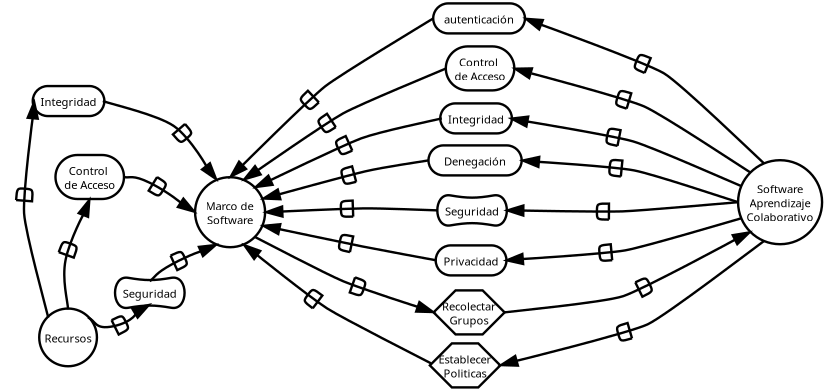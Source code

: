 <?xml version="1.0" encoding="UTF-8"?>
<dia:diagram xmlns:dia="http://www.lysator.liu.se/~alla/dia/">
  <dia:layer name="Fondo" visible="true">
    <dia:object type="Istar - actor" version="0" id="O0">
      <dia:attribute name="obj_pos">
        <dia:point val="9.8,7.45"/>
      </dia:attribute>
      <dia:attribute name="obj_bb">
        <dia:rectangle val="9.74,7.39;13.36,11.01"/>
      </dia:attribute>
      <dia:attribute name="elem_corner">
        <dia:point val="9.8,7.45"/>
      </dia:attribute>
      <dia:attribute name="elem_width">
        <dia:real val="3.5"/>
      </dia:attribute>
      <dia:attribute name="elem_height">
        <dia:real val="3.5"/>
      </dia:attribute>
      <dia:attribute name="type">
        <dia:enum val="0"/>
      </dia:attribute>
      <dia:attribute name="text">
        <dia:composite type="text">
          <dia:attribute name="string">
            <dia:string>#Marco de
Software#</dia:string>
          </dia:attribute>
          <dia:attribute name="font">
            <dia:font family="sans" style="0" name="Helvetica"/>
          </dia:attribute>
          <dia:attribute name="height">
            <dia:real val="0.7"/>
          </dia:attribute>
          <dia:attribute name="pos">
            <dia:point val="11.55,8.975"/>
          </dia:attribute>
          <dia:attribute name="color">
            <dia:color val="#000000"/>
          </dia:attribute>
          <dia:attribute name="alignment">
            <dia:enum val="1"/>
          </dia:attribute>
        </dia:composite>
      </dia:attribute>
    </dia:object>
    <dia:object type="Istar - actor" version="0" id="O1">
      <dia:attribute name="obj_pos">
        <dia:point val="36.95,6.6"/>
      </dia:attribute>
      <dia:attribute name="obj_bb">
        <dia:rectangle val="36.89,6.54;41.21,10.86"/>
      </dia:attribute>
      <dia:attribute name="elem_corner">
        <dia:point val="36.95,6.6"/>
      </dia:attribute>
      <dia:attribute name="elem_width">
        <dia:real val="4.2"/>
      </dia:attribute>
      <dia:attribute name="elem_height">
        <dia:real val="4.2"/>
      </dia:attribute>
      <dia:attribute name="type">
        <dia:enum val="0"/>
      </dia:attribute>
      <dia:attribute name="text">
        <dia:composite type="text">
          <dia:attribute name="string">
            <dia:string>#Software
Aprendizaje
Colaborativo#</dia:string>
          </dia:attribute>
          <dia:attribute name="font">
            <dia:font family="sans" style="0" name="Helvetica"/>
          </dia:attribute>
          <dia:attribute name="height">
            <dia:real val="0.7"/>
          </dia:attribute>
          <dia:attribute name="pos">
            <dia:point val="39.05,8.125"/>
          </dia:attribute>
          <dia:attribute name="color">
            <dia:color val="#000000"/>
          </dia:attribute>
          <dia:attribute name="alignment">
            <dia:enum val="1"/>
          </dia:attribute>
        </dia:composite>
      </dia:attribute>
    </dia:object>
    <dia:object type="Istar - goal" version="0" id="O2">
      <dia:attribute name="obj_pos">
        <dia:point val="21.706,-1.24"/>
      </dia:attribute>
      <dia:attribute name="obj_bb">
        <dia:rectangle val="21.586,-1.36;26.414,0.38"/>
      </dia:attribute>
      <dia:attribute name="elem_corner">
        <dia:point val="21.706,-1.24"/>
      </dia:attribute>
      <dia:attribute name="elem_width">
        <dia:real val="4.588"/>
      </dia:attribute>
      <dia:attribute name="elem_height">
        <dia:real val="1.5"/>
      </dia:attribute>
      <dia:attribute name="type">
        <dia:enum val="1"/>
      </dia:attribute>
      <dia:attribute name="text">
        <dia:composite type="text">
          <dia:attribute name="string">
            <dia:string>#autenticación#</dia:string>
          </dia:attribute>
          <dia:attribute name="font">
            <dia:font family="sans" style="0" name="Helvetica"/>
          </dia:attribute>
          <dia:attribute name="height">
            <dia:real val="0.7"/>
          </dia:attribute>
          <dia:attribute name="pos">
            <dia:point val="24,-0.365"/>
          </dia:attribute>
          <dia:attribute name="color">
            <dia:color val="#000000"/>
          </dia:attribute>
          <dia:attribute name="alignment">
            <dia:enum val="1"/>
          </dia:attribute>
        </dia:composite>
      </dia:attribute>
    </dia:object>
    <dia:object type="Istar - goal" version="0" id="O3">
      <dia:attribute name="obj_pos">
        <dia:point val="22.352,0.91"/>
      </dia:attribute>
      <dia:attribute name="obj_bb">
        <dia:rectangle val="22.233,0.79;25.867,3.23"/>
      </dia:attribute>
      <dia:attribute name="elem_corner">
        <dia:point val="22.352,0.91"/>
      </dia:attribute>
      <dia:attribute name="elem_width">
        <dia:real val="3.395"/>
      </dia:attribute>
      <dia:attribute name="elem_height">
        <dia:real val="2.2"/>
      </dia:attribute>
      <dia:attribute name="type">
        <dia:enum val="1"/>
      </dia:attribute>
      <dia:attribute name="text">
        <dia:composite type="text">
          <dia:attribute name="string">
            <dia:string>#Control 
de Acceso#</dia:string>
          </dia:attribute>
          <dia:attribute name="font">
            <dia:font family="sans" style="0" name="Helvetica"/>
          </dia:attribute>
          <dia:attribute name="height">
            <dia:real val="0.7"/>
          </dia:attribute>
          <dia:attribute name="pos">
            <dia:point val="24.05,1.785"/>
          </dia:attribute>
          <dia:attribute name="color">
            <dia:color val="#000000"/>
          </dia:attribute>
          <dia:attribute name="alignment">
            <dia:enum val="1"/>
          </dia:attribute>
        </dia:composite>
      </dia:attribute>
    </dia:object>
    <dia:object type="Istar - goal" version="0" id="O4">
      <dia:attribute name="obj_pos">
        <dia:point val="22.136,3.76"/>
      </dia:attribute>
      <dia:attribute name="obj_bb">
        <dia:rectangle val="22.016,3.64;25.684,5.38"/>
      </dia:attribute>
      <dia:attribute name="elem_corner">
        <dia:point val="22.136,3.76"/>
      </dia:attribute>
      <dia:attribute name="elem_width">
        <dia:real val="3.428"/>
      </dia:attribute>
      <dia:attribute name="elem_height">
        <dia:real val="1.5"/>
      </dia:attribute>
      <dia:attribute name="type">
        <dia:enum val="1"/>
      </dia:attribute>
      <dia:attribute name="text">
        <dia:composite type="text">
          <dia:attribute name="string">
            <dia:string>#Integridad#</dia:string>
          </dia:attribute>
          <dia:attribute name="font">
            <dia:font family="sans" style="0" name="Helvetica"/>
          </dia:attribute>
          <dia:attribute name="height">
            <dia:real val="0.7"/>
          </dia:attribute>
          <dia:attribute name="pos">
            <dia:point val="23.85,4.635"/>
          </dia:attribute>
          <dia:attribute name="color">
            <dia:color val="#000000"/>
          </dia:attribute>
          <dia:attribute name="alignment">
            <dia:enum val="1"/>
          </dia:attribute>
        </dia:composite>
      </dia:attribute>
    </dia:object>
    <dia:object type="Istar - goal" version="0" id="O5">
      <dia:attribute name="obj_pos">
        <dia:point val="21.471,5.86"/>
      </dia:attribute>
      <dia:attribute name="obj_bb">
        <dia:rectangle val="21.351,5.74;26.249,7.48"/>
      </dia:attribute>
      <dia:attribute name="elem_corner">
        <dia:point val="21.471,5.86"/>
      </dia:attribute>
      <dia:attribute name="elem_width">
        <dia:real val="4.658"/>
      </dia:attribute>
      <dia:attribute name="elem_height">
        <dia:real val="1.5"/>
      </dia:attribute>
      <dia:attribute name="type">
        <dia:enum val="1"/>
      </dia:attribute>
      <dia:attribute name="text">
        <dia:composite type="text">
          <dia:attribute name="string">
            <dia:string>#Denegación#</dia:string>
          </dia:attribute>
          <dia:attribute name="font">
            <dia:font family="sans" style="0" name="Helvetica"/>
          </dia:attribute>
          <dia:attribute name="height">
            <dia:real val="0.7"/>
          </dia:attribute>
          <dia:attribute name="pos">
            <dia:point val="23.8,6.735"/>
          </dia:attribute>
          <dia:attribute name="color">
            <dia:color val="#000000"/>
          </dia:attribute>
          <dia:attribute name="alignment">
            <dia:enum val="1"/>
          </dia:attribute>
        </dia:composite>
      </dia:attribute>
    </dia:object>
    <dia:object type="Istar - goal" version="0" id="O6">
      <dia:attribute name="obj_pos">
        <dia:point val="21.875,10.86"/>
      </dia:attribute>
      <dia:attribute name="obj_bb">
        <dia:rectangle val="21.755,10.74;25.445,12.48"/>
      </dia:attribute>
      <dia:attribute name="elem_corner">
        <dia:point val="21.875,10.86"/>
      </dia:attribute>
      <dia:attribute name="elem_width">
        <dia:real val="3.45"/>
      </dia:attribute>
      <dia:attribute name="elem_height">
        <dia:real val="1.5"/>
      </dia:attribute>
      <dia:attribute name="type">
        <dia:enum val="1"/>
      </dia:attribute>
      <dia:attribute name="text">
        <dia:composite type="text">
          <dia:attribute name="string">
            <dia:string>#Privacidad#</dia:string>
          </dia:attribute>
          <dia:attribute name="font">
            <dia:font family="sans" style="0" name="Helvetica"/>
          </dia:attribute>
          <dia:attribute name="height">
            <dia:real val="0.7"/>
          </dia:attribute>
          <dia:attribute name="pos">
            <dia:point val="23.6,11.735"/>
          </dia:attribute>
          <dia:attribute name="color">
            <dia:color val="#000000"/>
          </dia:attribute>
          <dia:attribute name="alignment">
            <dia:enum val="1"/>
          </dia:attribute>
        </dia:composite>
      </dia:attribute>
    </dia:object>
    <dia:object type="Istar - goal" version="0" id="O7">
      <dia:attribute name="obj_pos">
        <dia:point val="21.949,8.36"/>
      </dia:attribute>
      <dia:attribute name="obj_bb">
        <dia:rectangle val="21.829,8.24;25.471,9.98"/>
      </dia:attribute>
      <dia:attribute name="elem_corner">
        <dia:point val="21.949,8.36"/>
      </dia:attribute>
      <dia:attribute name="elem_width">
        <dia:real val="3.402"/>
      </dia:attribute>
      <dia:attribute name="elem_height">
        <dia:real val="1.5"/>
      </dia:attribute>
      <dia:attribute name="type">
        <dia:enum val="0"/>
      </dia:attribute>
      <dia:attribute name="text">
        <dia:composite type="text">
          <dia:attribute name="string">
            <dia:string>#Seguridad#</dia:string>
          </dia:attribute>
          <dia:attribute name="font">
            <dia:font family="sans" style="0" name="Helvetica"/>
          </dia:attribute>
          <dia:attribute name="height">
            <dia:real val="0.7"/>
          </dia:attribute>
          <dia:attribute name="pos">
            <dia:point val="23.65,9.235"/>
          </dia:attribute>
          <dia:attribute name="color">
            <dia:color val="#000000"/>
          </dia:attribute>
          <dia:attribute name="alignment">
            <dia:enum val="1"/>
          </dia:attribute>
        </dia:composite>
      </dia:attribute>
    </dia:object>
    <dia:object type="Istar - other" version="0" id="O8">
      <dia:attribute name="obj_pos">
        <dia:point val="21.75,13.11"/>
      </dia:attribute>
      <dia:attribute name="obj_bb">
        <dia:rectangle val="21.69,13.05;25.31,15.37"/>
      </dia:attribute>
      <dia:attribute name="elem_corner">
        <dia:point val="21.75,13.11"/>
      </dia:attribute>
      <dia:attribute name="elem_width">
        <dia:real val="3.5"/>
      </dia:attribute>
      <dia:attribute name="elem_height">
        <dia:real val="2.2"/>
      </dia:attribute>
      <dia:attribute name="type">
        <dia:enum val="1"/>
      </dia:attribute>
      <dia:attribute name="text">
        <dia:composite type="text">
          <dia:attribute name="string">
            <dia:string>#Recolectar
Grupos#</dia:string>
          </dia:attribute>
          <dia:attribute name="font">
            <dia:font family="sans" style="0" name="Helvetica"/>
          </dia:attribute>
          <dia:attribute name="height">
            <dia:real val="0.7"/>
          </dia:attribute>
          <dia:attribute name="pos">
            <dia:point val="23.5,13.985"/>
          </dia:attribute>
          <dia:attribute name="color">
            <dia:color val="#000000"/>
          </dia:attribute>
          <dia:attribute name="alignment">
            <dia:enum val="1"/>
          </dia:attribute>
        </dia:composite>
      </dia:attribute>
      <dia:attribute name="cpl_north">
        <dia:int val="3"/>
      </dia:attribute>
      <dia:attribute name="cpl_west">
        <dia:int val="1"/>
      </dia:attribute>
      <dia:attribute name="cpl_south">
        <dia:int val="3"/>
      </dia:attribute>
      <dia:attribute name="cpl_east">
        <dia:int val="1"/>
      </dia:attribute>
    </dia:object>
    <dia:object type="Istar - other" version="0" id="O9">
      <dia:attribute name="obj_pos">
        <dia:point val="21.556,15.76"/>
      </dia:attribute>
      <dia:attribute name="obj_bb">
        <dia:rectangle val="21.496,15.7;25.104,18.02"/>
      </dia:attribute>
      <dia:attribute name="elem_corner">
        <dia:point val="21.556,15.76"/>
      </dia:attribute>
      <dia:attribute name="elem_width">
        <dia:real val="3.487"/>
      </dia:attribute>
      <dia:attribute name="elem_height">
        <dia:real val="2.2"/>
      </dia:attribute>
      <dia:attribute name="type">
        <dia:enum val="1"/>
      </dia:attribute>
      <dia:attribute name="text">
        <dia:composite type="text">
          <dia:attribute name="string">
            <dia:string>#Establecer
Politicas#</dia:string>
          </dia:attribute>
          <dia:attribute name="font">
            <dia:font family="sans" style="0" name="Helvetica"/>
          </dia:attribute>
          <dia:attribute name="height">
            <dia:real val="0.7"/>
          </dia:attribute>
          <dia:attribute name="pos">
            <dia:point val="23.3,16.635"/>
          </dia:attribute>
          <dia:attribute name="color">
            <dia:color val="#000000"/>
          </dia:attribute>
          <dia:attribute name="alignment">
            <dia:enum val="1"/>
          </dia:attribute>
        </dia:composite>
      </dia:attribute>
      <dia:attribute name="cpl_north">
        <dia:int val="3"/>
      </dia:attribute>
      <dia:attribute name="cpl_west">
        <dia:int val="1"/>
      </dia:attribute>
      <dia:attribute name="cpl_south">
        <dia:int val="3"/>
      </dia:attribute>
      <dia:attribute name="cpl_east">
        <dia:int val="1"/>
      </dia:attribute>
    </dia:object>
    <dia:object type="Istar - link" version="0" id="O10">
      <dia:attribute name="obj_pos">
        <dia:point val="38.246,6.76"/>
      </dia:attribute>
      <dia:attribute name="obj_bb">
        <dia:rectangle val="26.035,-0.863;38.329,6.842"/>
      </dia:attribute>
      <dia:attribute name="conn_endpoints">
        <dia:point val="38.246,6.76"/>
        <dia:point val="26.294,-0.49"/>
      </dia:attribute>
      <dia:attribute name="type">
        <dia:enum val="3"/>
      </dia:attribute>
      <dia:attribute name="pm">
        <dia:point val="33.25,2.26"/>
      </dia:attribute>
      <dia:connections>
        <dia:connection handle="0" to="O1" connection="5"/>
        <dia:connection handle="1" to="O2" connection="1"/>
      </dia:connections>
    </dia:object>
    <dia:object type="Istar - link" version="0" id="O11">
      <dia:attribute name="obj_pos">
        <dia:point val="37.565,7.215"/>
      </dia:attribute>
      <dia:attribute name="obj_bb">
        <dia:rectangle val="25.531,1.62;37.644,7.294"/>
      </dia:attribute>
      <dia:attribute name="conn_endpoints">
        <dia:point val="37.565,7.215"/>
        <dia:point val="25.747,2.01"/>
      </dia:attribute>
      <dia:attribute name="type">
        <dia:enum val="3"/>
      </dia:attribute>
      <dia:attribute name="pm">
        <dia:point val="32.25,3.91"/>
      </dia:attribute>
      <dia:connections>
        <dia:connection handle="0" to="O1" connection="6"/>
        <dia:connection handle="1" to="O3" connection="1"/>
      </dia:connections>
    </dia:object>
    <dia:object type="Istar - link" version="0" id="O12">
      <dia:attribute name="obj_pos">
        <dia:point val="37.11,7.896"/>
      </dia:attribute>
      <dia:attribute name="obj_bb">
        <dia:rectangle val="25.394,4.109;37.184,7.971"/>
      </dia:attribute>
      <dia:attribute name="conn_endpoints">
        <dia:point val="37.11,7.896"/>
        <dia:point val="25.564,4.51"/>
      </dia:attribute>
      <dia:attribute name="type">
        <dia:enum val="3"/>
      </dia:attribute>
      <dia:attribute name="pm">
        <dia:point val="31.7,5.66"/>
      </dia:attribute>
      <dia:connections>
        <dia:connection handle="0" to="O1" connection="7"/>
        <dia:connection handle="1" to="O4" connection="1"/>
      </dia:connections>
    </dia:object>
    <dia:object type="Istar - link" version="0" id="O13">
      <dia:attribute name="obj_pos">
        <dia:point val="36.95,8.7"/>
      </dia:attribute>
      <dia:attribute name="obj_bb">
        <dia:rectangle val="25.994,6.058;37.02,8.77"/>
      </dia:attribute>
      <dia:attribute name="conn_endpoints">
        <dia:point val="36.95,8.7"/>
        <dia:point val="26.129,6.61"/>
      </dia:attribute>
      <dia:attribute name="type">
        <dia:enum val="3"/>
      </dia:attribute>
      <dia:attribute name="pm">
        <dia:point val="31.75,7.11"/>
      </dia:attribute>
      <dia:connections>
        <dia:connection handle="0" to="O1" connection="8"/>
        <dia:connection handle="1" to="O5" connection="1"/>
      </dia:connections>
    </dia:object>
    <dia:object type="Istar - link" version="0" id="O14">
      <dia:attribute name="obj_pos">
        <dia:point val="36.95,8.7"/>
      </dia:attribute>
      <dia:attribute name="obj_bb">
        <dia:rectangle val="25.277,8.268;37.012,10.835"/>
      </dia:attribute>
      <dia:attribute name="conn_endpoints">
        <dia:point val="36.95,8.7"/>
        <dia:point val="25.351,9.11"/>
      </dia:attribute>
      <dia:attribute name="type">
        <dia:enum val="3"/>
      </dia:attribute>
      <dia:attribute name="pm">
        <dia:point val="31.15,9.16"/>
      </dia:attribute>
      <dia:connections>
        <dia:connection handle="0" to="O1" connection="8"/>
        <dia:connection handle="1" to="O7" connection="1"/>
      </dia:connections>
    </dia:object>
    <dia:object type="Istar - link" version="0" id="O15">
      <dia:attribute name="obj_pos">
        <dia:point val="37.11,9.504"/>
      </dia:attribute>
      <dia:attribute name="obj_bb">
        <dia:rectangle val="25.196,9.434;37.179,13.057"/>
      </dia:attribute>
      <dia:attribute name="conn_endpoints">
        <dia:point val="37.11,9.504"/>
        <dia:point val="25.325,11.61"/>
      </dia:attribute>
      <dia:attribute name="type">
        <dia:enum val="3"/>
      </dia:attribute>
      <dia:attribute name="pm">
        <dia:point val="31.3,11.11"/>
      </dia:attribute>
      <dia:connections>
        <dia:connection handle="0" to="O1" connection="9"/>
        <dia:connection handle="1" to="O6" connection="1"/>
      </dia:connections>
    </dia:object>
    <dia:object type="Istar - link" version="0" id="O16">
      <dia:attribute name="obj_pos">
        <dia:point val="38.246,10.64"/>
      </dia:attribute>
      <dia:attribute name="obj_bb">
        <dia:rectangle val="24.819,10.56;38.326,17.508"/>
      </dia:attribute>
      <dia:attribute name="conn_endpoints">
        <dia:point val="38.246,10.64"/>
        <dia:point val="25.044,16.86"/>
      </dia:attribute>
      <dia:attribute name="type">
        <dia:enum val="3"/>
      </dia:attribute>
      <dia:attribute name="pm">
        <dia:point val="32.422,14.81"/>
      </dia:attribute>
      <dia:connections>
        <dia:connection handle="0" to="O1" connection="11"/>
        <dia:connection handle="1" to="O9" connection="7"/>
      </dia:connections>
    </dia:object>
    <dia:object type="Istar - link" version="0" id="O17">
      <dia:attribute name="obj_pos">
        <dia:point val="21.706,-0.49"/>
      </dia:attribute>
      <dia:attribute name="obj_bb">
        <dia:rectangle val="11.256,-0.574;21.791,7.802"/>
      </dia:attribute>
      <dia:attribute name="conn_endpoints">
        <dia:point val="21.706,-0.49"/>
        <dia:point val="11.55,7.45"/>
      </dia:attribute>
      <dia:attribute name="type">
        <dia:enum val="3"/>
      </dia:attribute>
      <dia:attribute name="pm">
        <dia:point val="16.3,2.91"/>
      </dia:attribute>
      <dia:connections>
        <dia:connection handle="0" to="O2" connection="0"/>
        <dia:connection handle="1" to="O0" connection="4"/>
      </dia:connections>
    </dia:object>
    <dia:object type="Istar - link" version="0" id="O18">
      <dia:attribute name="obj_pos">
        <dia:point val="22.352,2.01"/>
      </dia:attribute>
      <dia:attribute name="obj_bb">
        <dia:rectangle val="11.974,1.929;22.434,7.963"/>
      </dia:attribute>
      <dia:attribute name="conn_endpoints">
        <dia:point val="22.352,2.01"/>
        <dia:point val="12.22,7.583"/>
      </dia:attribute>
      <dia:attribute name="type">
        <dia:enum val="3"/>
      </dia:attribute>
      <dia:attribute name="pm">
        <dia:point val="17.2,4.26"/>
      </dia:attribute>
      <dia:connections>
        <dia:connection handle="0" to="O3" connection="0"/>
        <dia:connection handle="1" to="O0" connection="3"/>
      </dia:connections>
    </dia:object>
    <dia:object type="Istar - link" version="0" id="O19">
      <dia:attribute name="obj_pos">
        <dia:point val="22.136,4.51"/>
      </dia:attribute>
      <dia:attribute name="obj_bb">
        <dia:rectangle val="12.593,4.433;22.213,8.367"/>
      </dia:attribute>
      <dia:attribute name="conn_endpoints">
        <dia:point val="22.136,4.51"/>
        <dia:point val="12.787,7.963"/>
      </dia:attribute>
      <dia:attribute name="type">
        <dia:enum val="3"/>
      </dia:attribute>
      <dia:attribute name="pm">
        <dia:point val="18.1,5.51"/>
      </dia:attribute>
      <dia:connections>
        <dia:connection handle="0" to="O4" connection="0"/>
        <dia:connection handle="1" to="O0" connection="2"/>
      </dia:connections>
    </dia:object>
    <dia:object type="Istar - link" version="0" id="O20">
      <dia:attribute name="obj_pos">
        <dia:point val="21.471,6.61"/>
      </dia:attribute>
      <dia:attribute name="obj_bb">
        <dia:rectangle val="13.018,6.538;21.543,9.52"/>
      </dia:attribute>
      <dia:attribute name="conn_endpoints">
        <dia:point val="21.471,6.61"/>
        <dia:point val="13.167,8.53"/>
      </dia:attribute>
      <dia:attribute name="type">
        <dia:enum val="3"/>
      </dia:attribute>
      <dia:attribute name="pm">
        <dia:point val="18.3,7.16"/>
      </dia:attribute>
      <dia:connections>
        <dia:connection handle="0" to="O5" connection="0"/>
        <dia:connection handle="1" to="O0" connection="1"/>
      </dia:connections>
    </dia:object>
    <dia:object type="Istar - link" version="0" id="O21">
      <dia:attribute name="obj_pos">
        <dia:point val="21.949,9.11"/>
      </dia:attribute>
      <dia:attribute name="obj_bb">
        <dia:rectangle val="13.236,8.141;22.009,10.804"/>
      </dia:attribute>
      <dia:attribute name="conn_endpoints">
        <dia:point val="21.949,9.11"/>
        <dia:point val="13.3,9.2"/>
      </dia:attribute>
      <dia:attribute name="type">
        <dia:enum val="3"/>
      </dia:attribute>
      <dia:attribute name="pm">
        <dia:point val="18.2,9.01"/>
      </dia:attribute>
      <dia:connections>
        <dia:connection handle="0" to="O7" connection="0"/>
        <dia:connection handle="1" to="O0" connection="0"/>
      </dia:connections>
    </dia:object>
    <dia:object type="Istar - link" version="0" id="O22">
      <dia:attribute name="obj_pos">
        <dia:point val="21.875,11.61"/>
      </dia:attribute>
      <dia:attribute name="obj_bb">
        <dia:rectangle val="13.03,9.466;21.946,12.074"/>
      </dia:attribute>
      <dia:attribute name="conn_endpoints">
        <dia:point val="21.875,11.61"/>
        <dia:point val="13.167,9.87"/>
      </dia:attribute>
      <dia:attribute name="type">
        <dia:enum val="3"/>
      </dia:attribute>
      <dia:attribute name="pm">
        <dia:point val="18.15,10.91"/>
      </dia:attribute>
      <dia:connections>
        <dia:connection handle="0" to="O6" connection="0"/>
        <dia:connection handle="1" to="O0" connection="15"/>
      </dia:connections>
    </dia:object>
    <dia:object type="Istar - link" version="0" id="O23">
      <dia:attribute name="obj_pos">
        <dia:point val="21.6,16.76"/>
      </dia:attribute>
      <dia:attribute name="obj_bb">
        <dia:rectangle val="11.955,10.447;21.683,16.843"/>
      </dia:attribute>
      <dia:attribute name="conn_endpoints">
        <dia:point val="21.6,16.76"/>
        <dia:point val="12.22,10.817"/>
      </dia:attribute>
      <dia:attribute name="type">
        <dia:enum val="3"/>
      </dia:attribute>
      <dia:attribute name="pm">
        <dia:point val="16.4,14.01"/>
      </dia:attribute>
      <dia:connections>
        <dia:connection handle="1" to="O0" connection="13"/>
      </dia:connections>
    </dia:object>
    <dia:object type="Istar - actor" version="0" id="O24">
      <dia:attribute name="obj_pos">
        <dia:point val="2.049,14.059"/>
      </dia:attribute>
      <dia:attribute name="obj_bb">
        <dia:rectangle val="1.989,13.999;4.911,16.921"/>
      </dia:attribute>
      <dia:attribute name="elem_corner">
        <dia:point val="2.049,14.059"/>
      </dia:attribute>
      <dia:attribute name="elem_width">
        <dia:real val="2.802"/>
      </dia:attribute>
      <dia:attribute name="elem_height">
        <dia:real val="2.802"/>
      </dia:attribute>
      <dia:attribute name="type">
        <dia:enum val="0"/>
      </dia:attribute>
      <dia:attribute name="text">
        <dia:composite type="text">
          <dia:attribute name="string">
            <dia:string>#Recursos#</dia:string>
          </dia:attribute>
          <dia:attribute name="font">
            <dia:font family="sans" style="0" name="Helvetica"/>
          </dia:attribute>
          <dia:attribute name="height">
            <dia:real val="0.7"/>
          </dia:attribute>
          <dia:attribute name="pos">
            <dia:point val="3.45,15.585"/>
          </dia:attribute>
          <dia:attribute name="color">
            <dia:color val="#000000"/>
          </dia:attribute>
          <dia:attribute name="alignment">
            <dia:enum val="1"/>
          </dia:attribute>
        </dia:composite>
      </dia:attribute>
    </dia:object>
    <dia:object type="Istar - goal" version="0" id="O25">
      <dia:attribute name="obj_pos">
        <dia:point val="2.835,6.34"/>
      </dia:attribute>
      <dia:attribute name="obj_bb">
        <dia:rectangle val="2.715,6.22;6.35,8.66"/>
      </dia:attribute>
      <dia:attribute name="elem_corner">
        <dia:point val="2.835,6.34"/>
      </dia:attribute>
      <dia:attribute name="elem_width">
        <dia:real val="3.395"/>
      </dia:attribute>
      <dia:attribute name="elem_height">
        <dia:real val="2.2"/>
      </dia:attribute>
      <dia:attribute name="type">
        <dia:enum val="1"/>
      </dia:attribute>
      <dia:attribute name="text">
        <dia:composite type="text">
          <dia:attribute name="string">
            <dia:string>#Control 
de Acceso#</dia:string>
          </dia:attribute>
          <dia:attribute name="font">
            <dia:font family="sans" style="0" name="Helvetica"/>
          </dia:attribute>
          <dia:attribute name="height">
            <dia:real val="0.7"/>
          </dia:attribute>
          <dia:attribute name="pos">
            <dia:point val="4.532,7.215"/>
          </dia:attribute>
          <dia:attribute name="color">
            <dia:color val="#000000"/>
          </dia:attribute>
          <dia:attribute name="alignment">
            <dia:enum val="1"/>
          </dia:attribute>
        </dia:composite>
      </dia:attribute>
    </dia:object>
    <dia:object type="Istar - link" version="0" id="O26">
      <dia:attribute name="obj_pos">
        <dia:point val="3.45,14.059"/>
      </dia:attribute>
      <dia:attribute name="obj_bb">
        <dia:rectangle val="2.365,8.404;4.937,14.129"/>
      </dia:attribute>
      <dia:attribute name="conn_endpoints">
        <dia:point val="3.45,14.059"/>
        <dia:point val="4.532,8.54"/>
      </dia:attribute>
      <dia:attribute name="type">
        <dia:enum val="3"/>
      </dia:attribute>
      <dia:attribute name="pm">
        <dia:point val="3.325,11.585"/>
      </dia:attribute>
      <dia:connections>
        <dia:connection handle="0" to="O24" connection="4"/>
        <dia:connection handle="1" to="O25" connection="6"/>
      </dia:connections>
    </dia:object>
    <dia:object type="Istar - link" version="0" id="O27">
      <dia:attribute name="obj_pos">
        <dia:point val="6.23,7.44"/>
      </dia:attribute>
      <dia:attribute name="obj_bb">
        <dia:rectangle val="6.15,7.201;10.031,9.585"/>
      </dia:attribute>
      <dia:attribute name="conn_endpoints">
        <dia:point val="6.23,7.44"/>
        <dia:point val="9.8,9.2"/>
      </dia:attribute>
      <dia:attribute name="type">
        <dia:enum val="3"/>
      </dia:attribute>
      <dia:attribute name="pm">
        <dia:point val="7.55,7.737"/>
      </dia:attribute>
      <dia:connections>
        <dia:connection handle="0" to="O25" connection="1"/>
        <dia:connection handle="1" to="O0" connection="8"/>
      </dia:connections>
    </dia:object>
    <dia:object type="Istar - goal" version="0" id="O28">
      <dia:attribute name="obj_pos">
        <dia:point val="5.835,12.48"/>
      </dia:attribute>
      <dia:attribute name="obj_bb">
        <dia:rectangle val="5.715,12.36;9.357,14.1"/>
      </dia:attribute>
      <dia:attribute name="elem_corner">
        <dia:point val="5.835,12.48"/>
      </dia:attribute>
      <dia:attribute name="elem_width">
        <dia:real val="3.402"/>
      </dia:attribute>
      <dia:attribute name="elem_height">
        <dia:real val="1.5"/>
      </dia:attribute>
      <dia:attribute name="type">
        <dia:enum val="0"/>
      </dia:attribute>
      <dia:attribute name="text">
        <dia:composite type="text">
          <dia:attribute name="string">
            <dia:string>#Seguridad#</dia:string>
          </dia:attribute>
          <dia:attribute name="font">
            <dia:font family="sans" style="0" name="Helvetica"/>
          </dia:attribute>
          <dia:attribute name="height">
            <dia:real val="0.7"/>
          </dia:attribute>
          <dia:attribute name="pos">
            <dia:point val="7.536,13.355"/>
          </dia:attribute>
          <dia:attribute name="color">
            <dia:color val="#000000"/>
          </dia:attribute>
          <dia:attribute name="alignment">
            <dia:enum val="1"/>
          </dia:attribute>
        </dia:composite>
      </dia:attribute>
    </dia:object>
    <dia:object type="Istar - link" version="0" id="O29">
      <dia:attribute name="obj_pos">
        <dia:point val="4.441,14.469"/>
      </dia:attribute>
      <dia:attribute name="obj_bb">
        <dia:rectangle val="4.37,13.262;7.678,15.59"/>
      </dia:attribute>
      <dia:attribute name="conn_endpoints">
        <dia:point val="4.441,14.469"/>
        <dia:point val="7.536,13.81"/>
      </dia:attribute>
      <dia:attribute name="type">
        <dia:enum val="3"/>
      </dia:attribute>
      <dia:attribute name="pm">
        <dia:point val="5.725,14.9"/>
      </dia:attribute>
      <dia:connections>
        <dia:connection handle="0" to="O24" connection="2"/>
        <dia:connection handle="1" to="O28" connection="6"/>
      </dia:connections>
    </dia:object>
    <dia:object type="Istar - link" version="0" id="O30">
      <dia:attribute name="obj_pos">
        <dia:point val="7.536,12.65"/>
      </dia:attribute>
      <dia:attribute name="obj_bb">
        <dia:rectangle val="7.455,10.172;11.125,12.732"/>
      </dia:attribute>
      <dia:attribute name="conn_endpoints">
        <dia:point val="7.536,12.65"/>
        <dia:point val="10.88,10.817"/>
      </dia:attribute>
      <dia:attribute name="type">
        <dia:enum val="3"/>
      </dia:attribute>
      <dia:attribute name="pm">
        <dia:point val="8.65,11.8"/>
      </dia:attribute>
      <dia:connections>
        <dia:connection handle="0" to="O28" connection="3"/>
        <dia:connection handle="1" to="O0" connection="11"/>
      </dia:connections>
    </dia:object>
    <dia:object type="Istar - goal" version="0" id="O31">
      <dia:attribute name="obj_pos">
        <dia:point val="1.76,2.893"/>
      </dia:attribute>
      <dia:attribute name="obj_bb">
        <dia:rectangle val="1.64,2.772;5.308,4.513"/>
      </dia:attribute>
      <dia:attribute name="elem_corner">
        <dia:point val="1.76,2.893"/>
      </dia:attribute>
      <dia:attribute name="elem_width">
        <dia:real val="3.428"/>
      </dia:attribute>
      <dia:attribute name="elem_height">
        <dia:real val="1.5"/>
      </dia:attribute>
      <dia:attribute name="type">
        <dia:enum val="1"/>
      </dia:attribute>
      <dia:attribute name="text">
        <dia:composite type="text">
          <dia:attribute name="string">
            <dia:string>#Integridad#</dia:string>
          </dia:attribute>
          <dia:attribute name="font">
            <dia:font family="sans" style="0" name="Helvetica"/>
          </dia:attribute>
          <dia:attribute name="height">
            <dia:real val="0.7"/>
          </dia:attribute>
          <dia:attribute name="pos">
            <dia:point val="3.474,3.768"/>
          </dia:attribute>
          <dia:attribute name="color">
            <dia:color val="#000000"/>
          </dia:attribute>
          <dia:attribute name="alignment">
            <dia:enum val="1"/>
          </dia:attribute>
        </dia:composite>
      </dia:attribute>
    </dia:object>
    <dia:object type="Istar - link" version="0" id="O32">
      <dia:attribute name="obj_pos">
        <dia:point val="2.459,14.469"/>
      </dia:attribute>
      <dia:attribute name="obj_bb">
        <dia:rectangle val="0.096,3.557;2.523,14.533"/>
      </dia:attribute>
      <dia:attribute name="conn_endpoints">
        <dia:point val="2.459,14.469"/>
        <dia:point val="1.76,3.643"/>
      </dia:attribute>
      <dia:attribute name="type">
        <dia:enum val="3"/>
      </dia:attribute>
      <dia:attribute name="pm">
        <dia:point val="1.25,9.25"/>
      </dia:attribute>
      <dia:connections>
        <dia:connection handle="0" to="O24" connection="6"/>
        <dia:connection handle="1" to="O31" connection="0"/>
      </dia:connections>
    </dia:object>
    <dia:object type="Istar - link" version="0" id="O33">
      <dia:attribute name="obj_pos">
        <dia:point val="5.188,3.643"/>
      </dia:attribute>
      <dia:attribute name="obj_bb">
        <dia:rectangle val="5.104,3.559;11.157,7.946"/>
      </dia:attribute>
      <dia:attribute name="conn_endpoints">
        <dia:point val="5.188,3.643"/>
        <dia:point val="10.88,7.583"/>
      </dia:attribute>
      <dia:attribute name="type">
        <dia:enum val="3"/>
      </dia:attribute>
      <dia:attribute name="pm">
        <dia:point val="8.75,4.9"/>
      </dia:attribute>
      <dia:connections>
        <dia:connection handle="0" to="O31" connection="1"/>
        <dia:connection handle="1" to="O0" connection="5"/>
      </dia:connections>
    </dia:object>
    <dia:object type="Istar - link" version="0" id="O34">
      <dia:attribute name="obj_pos">
        <dia:point val="12.787,10.437"/>
      </dia:attribute>
      <dia:attribute name="obj_bb">
        <dia:rectangle val="12.709,10.359;21.96,14.602"/>
      </dia:attribute>
      <dia:attribute name="conn_endpoints">
        <dia:point val="12.787,10.437"/>
        <dia:point val="21.75,14.21"/>
      </dia:attribute>
      <dia:attribute name="type">
        <dia:enum val="3"/>
      </dia:attribute>
      <dia:attribute name="pm">
        <dia:point val="17.2,12.65"/>
      </dia:attribute>
      <dia:connections>
        <dia:connection handle="0" to="O0" connection="14"/>
        <dia:connection handle="1" to="O8" connection="3"/>
      </dia:connections>
    </dia:object>
    <dia:object type="Istar - link" version="0" id="O35">
      <dia:attribute name="obj_pos">
        <dia:point val="25.25,14.21"/>
      </dia:attribute>
      <dia:attribute name="obj_bb">
        <dia:rectangle val="25.174,9.786;37.746,14.286"/>
      </dia:attribute>
      <dia:attribute name="conn_endpoints">
        <dia:point val="25.25,14.21"/>
        <dia:point val="37.565,10.185"/>
      </dia:attribute>
      <dia:attribute name="type">
        <dia:enum val="3"/>
      </dia:attribute>
      <dia:attribute name="pm">
        <dia:point val="31.2,13.4"/>
      </dia:attribute>
      <dia:connections>
        <dia:connection handle="0" to="O8" connection="7"/>
        <dia:connection handle="1" to="O1" connection="10"/>
      </dia:connections>
    </dia:object>
  </dia:layer>
</dia:diagram>
